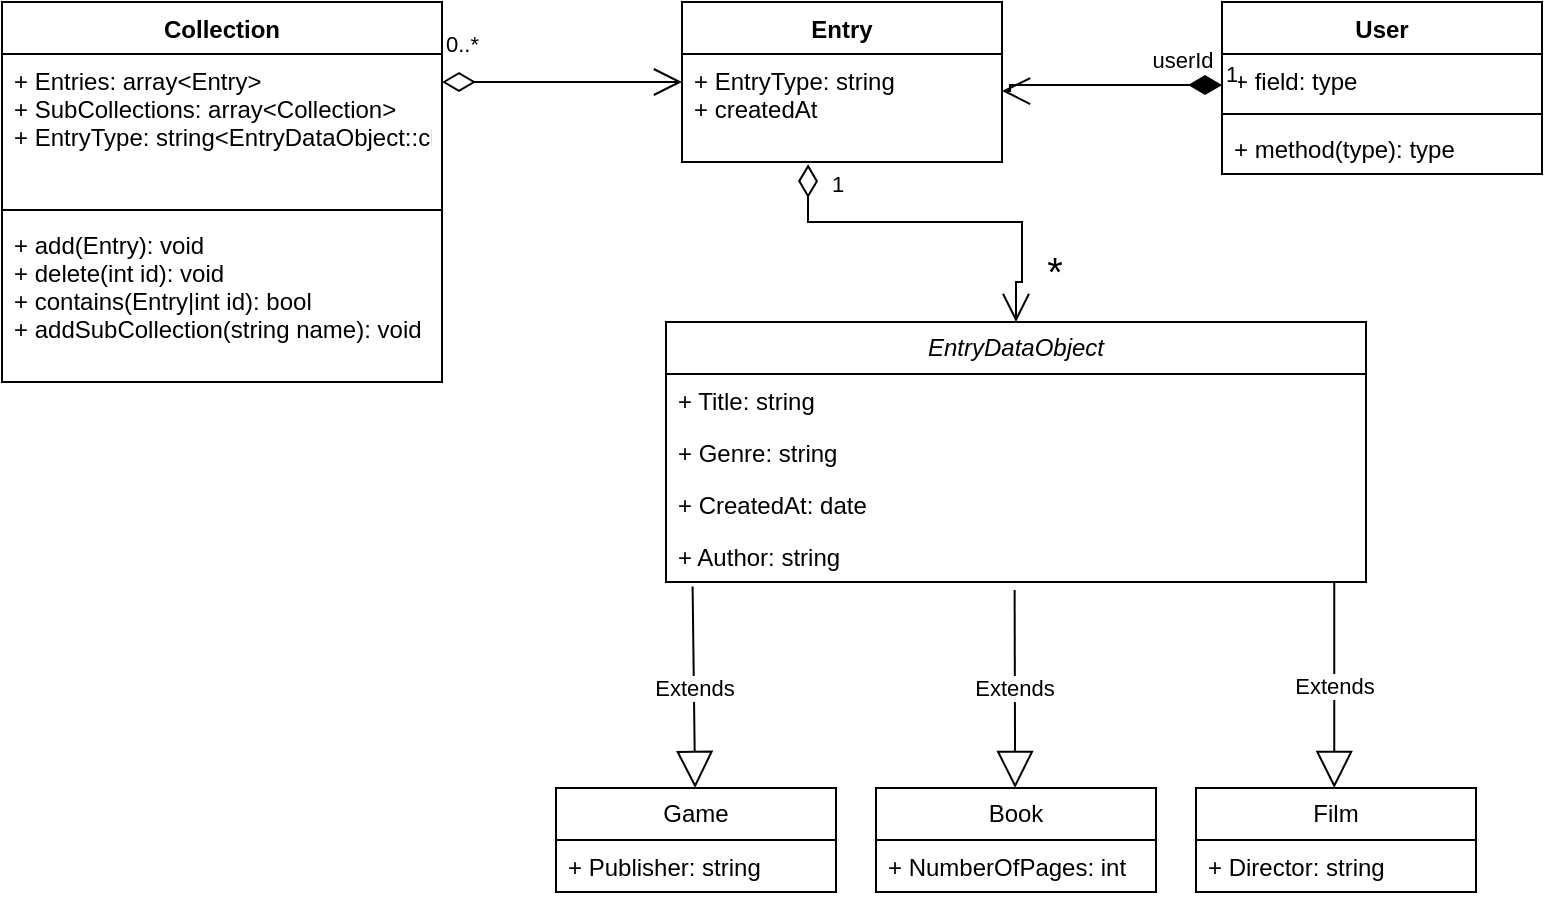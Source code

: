 <mxfile>
    <diagram id="pyhTybHKvUiNPaqmYFIJ" name="Страница 1">
        <mxGraphModel dx="1153" dy="798" grid="1" gridSize="10" guides="1" tooltips="1" connect="1" arrows="1" fold="1" page="1" pageScale="1" pageWidth="827" pageHeight="1169" math="0" shadow="0">
            <root>
                <mxCell id="0"/>
                <mxCell id="1" parent="0"/>
                <mxCell id="pyQvK0hn6PsAavlX7DjS-1" value="Collection" style="swimlane;fontStyle=1;align=center;verticalAlign=top;childLayout=stackLayout;horizontal=1;startSize=26;horizontalStack=0;resizeParent=1;resizeParentMax=0;resizeLast=0;collapsible=1;marginBottom=0;" parent="1" vertex="1">
                    <mxGeometry x="90" y="180" width="220" height="190" as="geometry">
                        <mxRectangle x="90" y="180" width="100" height="30" as="alternateBounds"/>
                    </mxGeometry>
                </mxCell>
                <mxCell id="pyQvK0hn6PsAavlX7DjS-2" value="+ Entries: array&lt;Entry&gt;&#10;+ SubCollections: array&lt;Collection&gt;&#10;+ EntryType: string&lt;EntryDataObject::class&gt;" style="text;strokeColor=none;fillColor=none;align=left;verticalAlign=top;spacingLeft=4;spacingRight=4;overflow=hidden;rotatable=0;points=[[0,0.5],[1,0.5]];portConstraint=eastwest;" parent="pyQvK0hn6PsAavlX7DjS-1" vertex="1">
                    <mxGeometry y="26" width="220" height="74" as="geometry"/>
                </mxCell>
                <mxCell id="pyQvK0hn6PsAavlX7DjS-3" value="" style="line;strokeWidth=1;fillColor=none;align=left;verticalAlign=middle;spacingTop=-1;spacingLeft=3;spacingRight=3;rotatable=0;labelPosition=right;points=[];portConstraint=eastwest;strokeColor=inherit;" parent="pyQvK0hn6PsAavlX7DjS-1" vertex="1">
                    <mxGeometry y="100" width="220" height="8" as="geometry"/>
                </mxCell>
                <mxCell id="pyQvK0hn6PsAavlX7DjS-4" value="+ add(Entry): void&#10;+ delete(int id): void&#10;+ contains(Entry|int id): bool&#10;+ addSubCollection(string name): void&#10; " style="text;strokeColor=none;fillColor=none;align=left;verticalAlign=top;spacingLeft=4;spacingRight=4;overflow=hidden;rotatable=0;points=[[0,0.5],[1,0.5]];portConstraint=eastwest;" parent="pyQvK0hn6PsAavlX7DjS-1" vertex="1">
                    <mxGeometry y="108" width="220" height="82" as="geometry"/>
                </mxCell>
                <mxCell id="bKpsFu1lmKkw3BwPfLWy-9" value="0..*" style="endArrow=open;html=1;endSize=12;startArrow=diamondThin;startSize=14;startFill=0;edgeStyle=orthogonalEdgeStyle;align=left;verticalAlign=bottom;rounded=0;" parent="1" target="bKpsFu1lmKkw3BwPfLWy-10" edge="1">
                    <mxGeometry x="-1" y="10" relative="1" as="geometry">
                        <mxPoint x="310" y="220" as="sourcePoint"/>
                        <mxPoint x="470" y="220" as="targetPoint"/>
                        <Array as="points">
                            <mxPoint x="400" y="220"/>
                            <mxPoint x="400" y="220"/>
                        </Array>
                        <mxPoint as="offset"/>
                    </mxGeometry>
                </mxCell>
                <mxCell id="bKpsFu1lmKkw3BwPfLWy-10" value="Entry" style="swimlane;fontStyle=1;align=center;verticalAlign=top;childLayout=stackLayout;horizontal=1;startSize=26;horizontalStack=0;resizeParent=1;resizeParentMax=0;resizeLast=0;collapsible=1;marginBottom=0;whiteSpace=wrap;html=1;" parent="1" vertex="1">
                    <mxGeometry x="430" y="180" width="160" height="80" as="geometry"/>
                </mxCell>
                <mxCell id="bKpsFu1lmKkw3BwPfLWy-11" value="&lt;div&gt;+ EntryType: string&lt;/div&gt;&lt;div&gt;+ createdAt&lt;/div&gt;" style="text;strokeColor=none;fillColor=none;align=left;verticalAlign=top;spacingLeft=4;spacingRight=4;overflow=hidden;rotatable=0;points=[[0,0.5],[1,0.5]];portConstraint=eastwest;whiteSpace=wrap;html=1;" parent="bKpsFu1lmKkw3BwPfLWy-10" vertex="1">
                    <mxGeometry y="26" width="160" height="54" as="geometry"/>
                </mxCell>
                <mxCell id="bKpsFu1lmKkw3BwPfLWy-14" value="User" style="swimlane;fontStyle=1;align=center;verticalAlign=top;childLayout=stackLayout;horizontal=1;startSize=26;horizontalStack=0;resizeParent=1;resizeParentMax=0;resizeLast=0;collapsible=1;marginBottom=0;whiteSpace=wrap;html=1;" parent="1" vertex="1">
                    <mxGeometry x="700" y="180" width="160" height="86" as="geometry"/>
                </mxCell>
                <mxCell id="bKpsFu1lmKkw3BwPfLWy-15" value="+ field: type" style="text;strokeColor=none;fillColor=none;align=left;verticalAlign=top;spacingLeft=4;spacingRight=4;overflow=hidden;rotatable=0;points=[[0,0.5],[1,0.5]];portConstraint=eastwest;whiteSpace=wrap;html=1;" parent="bKpsFu1lmKkw3BwPfLWy-14" vertex="1">
                    <mxGeometry y="26" width="160" height="26" as="geometry"/>
                </mxCell>
                <mxCell id="bKpsFu1lmKkw3BwPfLWy-16" value="" style="line;strokeWidth=1;fillColor=none;align=left;verticalAlign=middle;spacingTop=-1;spacingLeft=3;spacingRight=3;rotatable=0;labelPosition=right;points=[];portConstraint=eastwest;strokeColor=inherit;" parent="bKpsFu1lmKkw3BwPfLWy-14" vertex="1">
                    <mxGeometry y="52" width="160" height="8" as="geometry"/>
                </mxCell>
                <mxCell id="bKpsFu1lmKkw3BwPfLWy-17" value="+ method(type): type" style="text;strokeColor=none;fillColor=none;align=left;verticalAlign=top;spacingLeft=4;spacingRight=4;overflow=hidden;rotatable=0;points=[[0,0.5],[1,0.5]];portConstraint=eastwest;whiteSpace=wrap;html=1;" parent="bKpsFu1lmKkw3BwPfLWy-14" vertex="1">
                    <mxGeometry y="60" width="160" height="26" as="geometry"/>
                </mxCell>
                <mxCell id="bKpsFu1lmKkw3BwPfLWy-18" value="1" style="endArrow=open;html=1;endSize=12;startArrow=diamondThin;startSize=14;startFill=1;edgeStyle=orthogonalEdgeStyle;align=left;verticalAlign=bottom;rounded=0;" parent="1" edge="1">
                    <mxGeometry x="-1" y="3" relative="1" as="geometry">
                        <mxPoint x="700" y="221.517" as="sourcePoint"/>
                        <mxPoint x="590.0" y="224.48" as="targetPoint"/>
                        <Array as="points">
                            <mxPoint x="594" y="221.48"/>
                            <mxPoint x="594" y="224.48"/>
                        </Array>
                    </mxGeometry>
                </mxCell>
                <mxCell id="bKpsFu1lmKkw3BwPfLWy-19" value="&lt;div&gt;userId&lt;/div&gt;" style="edgeLabel;html=1;align=center;verticalAlign=middle;resizable=0;points=[];" parent="bKpsFu1lmKkw3BwPfLWy-18" vertex="1" connectable="0">
                    <mxGeometry x="-1" y="14" relative="1" as="geometry">
                        <mxPoint x="-20" y="-27" as="offset"/>
                    </mxGeometry>
                </mxCell>
                <mxCell id="bKpsFu1lmKkw3BwPfLWy-22" value="1" style="endArrow=open;html=1;endSize=12;startArrow=diamondThin;startSize=14;startFill=0;edgeStyle=orthogonalEdgeStyle;align=left;verticalAlign=bottom;rounded=0;exitX=0.394;exitY=1.02;exitDx=0;exitDy=0;exitPerimeter=0;entryX=0.5;entryY=0;entryDx=0;entryDy=0;" parent="1" source="bKpsFu1lmKkw3BwPfLWy-11" target="bKpsFu1lmKkw3BwPfLWy-52" edge="1">
                    <mxGeometry x="-0.588" y="10" relative="1" as="geometry">
                        <mxPoint x="460" y="390" as="sourcePoint"/>
                        <mxPoint x="500" y="380" as="targetPoint"/>
                        <Array as="points">
                            <mxPoint x="493" y="290"/>
                            <mxPoint x="600" y="290"/>
                            <mxPoint x="600" y="320"/>
                            <mxPoint x="597" y="320"/>
                        </Array>
                        <mxPoint as="offset"/>
                    </mxGeometry>
                </mxCell>
                <mxCell id="bKpsFu1lmKkw3BwPfLWy-29" value="Extends" style="endArrow=block;endSize=16;endFill=0;html=1;rounded=0;" parent="1" edge="1">
                    <mxGeometry width="160" relative="1" as="geometry">
                        <mxPoint x="756.13" y="470" as="sourcePoint"/>
                        <mxPoint x="756.13" y="573" as="targetPoint"/>
                        <Array as="points">
                            <mxPoint x="756.13" y="530"/>
                        </Array>
                    </mxGeometry>
                </mxCell>
                <mxCell id="bKpsFu1lmKkw3BwPfLWy-30" value="Extends" style="endArrow=block;endSize=16;endFill=0;html=1;rounded=0;exitX=0.038;exitY=1.085;exitDx=0;exitDy=0;exitPerimeter=0;" parent="1" edge="1">
                    <mxGeometry width="160" relative="1" as="geometry">
                        <mxPoint x="435.3" y="472.21" as="sourcePoint"/>
                        <mxPoint x="436.57" y="573" as="targetPoint"/>
                    </mxGeometry>
                </mxCell>
                <mxCell id="bKpsFu1lmKkw3BwPfLWy-31" value="Extends" style="endArrow=block;endSize=16;endFill=0;html=1;rounded=0;exitX=0.498;exitY=1.152;exitDx=0;exitDy=0;exitPerimeter=0;" parent="1" edge="1">
                    <mxGeometry width="160" relative="1" as="geometry">
                        <mxPoint x="596.3" y="473.952" as="sourcePoint"/>
                        <mxPoint x="596.57" y="573" as="targetPoint"/>
                    </mxGeometry>
                </mxCell>
                <mxCell id="bKpsFu1lmKkw3BwPfLWy-33" value="Film" style="swimlane;fontStyle=0;childLayout=stackLayout;horizontal=1;startSize=26;fillColor=none;horizontalStack=0;resizeParent=1;resizeParentMax=0;resizeLast=0;collapsible=1;marginBottom=0;whiteSpace=wrap;html=1;" parent="1" vertex="1">
                    <mxGeometry x="687.0" y="573" width="140" height="52" as="geometry"/>
                </mxCell>
                <mxCell id="bKpsFu1lmKkw3BwPfLWy-35" value="+ Director: string" style="text;strokeColor=none;fillColor=none;align=left;verticalAlign=top;spacingLeft=4;spacingRight=4;overflow=hidden;rotatable=0;points=[[0,0.5],[1,0.5]];portConstraint=eastwest;whiteSpace=wrap;html=1;" parent="bKpsFu1lmKkw3BwPfLWy-33" vertex="1">
                    <mxGeometry y="26" width="140" height="26" as="geometry"/>
                </mxCell>
                <mxCell id="bKpsFu1lmKkw3BwPfLWy-37" value="Game" style="swimlane;fontStyle=0;childLayout=stackLayout;horizontal=1;startSize=26;fillColor=none;horizontalStack=0;resizeParent=1;resizeParentMax=0;resizeLast=0;collapsible=1;marginBottom=0;whiteSpace=wrap;html=1;" parent="1" vertex="1">
                    <mxGeometry x="367.0" y="573" width="140" height="52" as="geometry"/>
                </mxCell>
                <mxCell id="bKpsFu1lmKkw3BwPfLWy-65" value="+ Publisher: string" style="text;strokeColor=none;fillColor=none;align=left;verticalAlign=top;spacingLeft=4;spacingRight=4;overflow=hidden;rotatable=0;points=[[0,0.5],[1,0.5]];portConstraint=eastwest;whiteSpace=wrap;html=1;" parent="bKpsFu1lmKkw3BwPfLWy-37" vertex="1">
                    <mxGeometry y="26" width="140" height="26" as="geometry"/>
                </mxCell>
                <mxCell id="bKpsFu1lmKkw3BwPfLWy-41" value="Book" style="swimlane;fontStyle=0;childLayout=stackLayout;horizontal=1;startSize=26;fillColor=none;horizontalStack=0;resizeParent=1;resizeParentMax=0;resizeLast=0;collapsible=1;marginBottom=0;whiteSpace=wrap;html=1;" parent="1" vertex="1">
                    <mxGeometry x="527.0" y="573" width="140" height="52" as="geometry"/>
                </mxCell>
                <mxCell id="bKpsFu1lmKkw3BwPfLWy-43" value="+ NumberOfPages: int" style="text;strokeColor=none;fillColor=none;align=left;verticalAlign=top;spacingLeft=4;spacingRight=4;overflow=hidden;rotatable=0;points=[[0,0.5],[1,0.5]];portConstraint=eastwest;whiteSpace=wrap;html=1;" parent="bKpsFu1lmKkw3BwPfLWy-41" vertex="1">
                    <mxGeometry y="26" width="140" height="26" as="geometry"/>
                </mxCell>
                <mxCell id="bKpsFu1lmKkw3BwPfLWy-52" value="&lt;i&gt;EntryDataObject&lt;br&gt;&lt;/i&gt;" style="swimlane;fontStyle=0;childLayout=stackLayout;horizontal=1;startSize=26;fillColor=none;horizontalStack=0;resizeParent=1;resizeParentMax=0;resizeLast=0;collapsible=1;marginBottom=0;whiteSpace=wrap;html=1;" parent="1" vertex="1">
                    <mxGeometry x="422" y="340" width="350" height="130" as="geometry"/>
                </mxCell>
                <mxCell id="bKpsFu1lmKkw3BwPfLWy-53" value="+ Title: string" style="text;strokeColor=none;fillColor=none;align=left;verticalAlign=top;spacingLeft=4;spacingRight=4;overflow=hidden;rotatable=0;points=[[0,0.5],[1,0.5]];portConstraint=eastwest;whiteSpace=wrap;html=1;" parent="bKpsFu1lmKkw3BwPfLWy-52" vertex="1">
                    <mxGeometry y="26" width="350" height="26" as="geometry"/>
                </mxCell>
                <mxCell id="bKpsFu1lmKkw3BwPfLWy-54" value="+ Genre: string" style="text;strokeColor=none;fillColor=none;align=left;verticalAlign=top;spacingLeft=4;spacingRight=4;overflow=hidden;rotatable=0;points=[[0,0.5],[1,0.5]];portConstraint=eastwest;whiteSpace=wrap;html=1;" parent="bKpsFu1lmKkw3BwPfLWy-52" vertex="1">
                    <mxGeometry y="52" width="350" height="26" as="geometry"/>
                </mxCell>
                <mxCell id="bKpsFu1lmKkw3BwPfLWy-57" value="+ CreatedAt: date" style="text;strokeColor=none;fillColor=none;align=left;verticalAlign=top;spacingLeft=4;spacingRight=4;overflow=hidden;rotatable=0;points=[[0,0.5],[1,0.5]];portConstraint=eastwest;whiteSpace=wrap;html=1;" parent="bKpsFu1lmKkw3BwPfLWy-52" vertex="1">
                    <mxGeometry y="78" width="350" height="26" as="geometry"/>
                </mxCell>
                <mxCell id="bKpsFu1lmKkw3BwPfLWy-59" value="+ Author: string" style="text;strokeColor=none;fillColor=none;align=left;verticalAlign=top;spacingLeft=4;spacingRight=4;overflow=hidden;rotatable=0;points=[[0,0.5],[1,0.5]];portConstraint=eastwest;whiteSpace=wrap;html=1;" parent="bKpsFu1lmKkw3BwPfLWy-52" vertex="1">
                    <mxGeometry y="104" width="350" height="26" as="geometry"/>
                </mxCell>
                <UserObject label="*" placeholders="1" name="Variable" id="4">
                    <mxCell style="text;html=1;strokeColor=none;fillColor=none;align=center;verticalAlign=middle;whiteSpace=wrap;overflow=hidden;fontSize=20;" vertex="1" parent="1">
                        <mxGeometry x="600" y="300" width="33" height="20" as="geometry"/>
                    </mxCell>
                </UserObject>
            </root>
        </mxGraphModel>
    </diagram>
</mxfile>